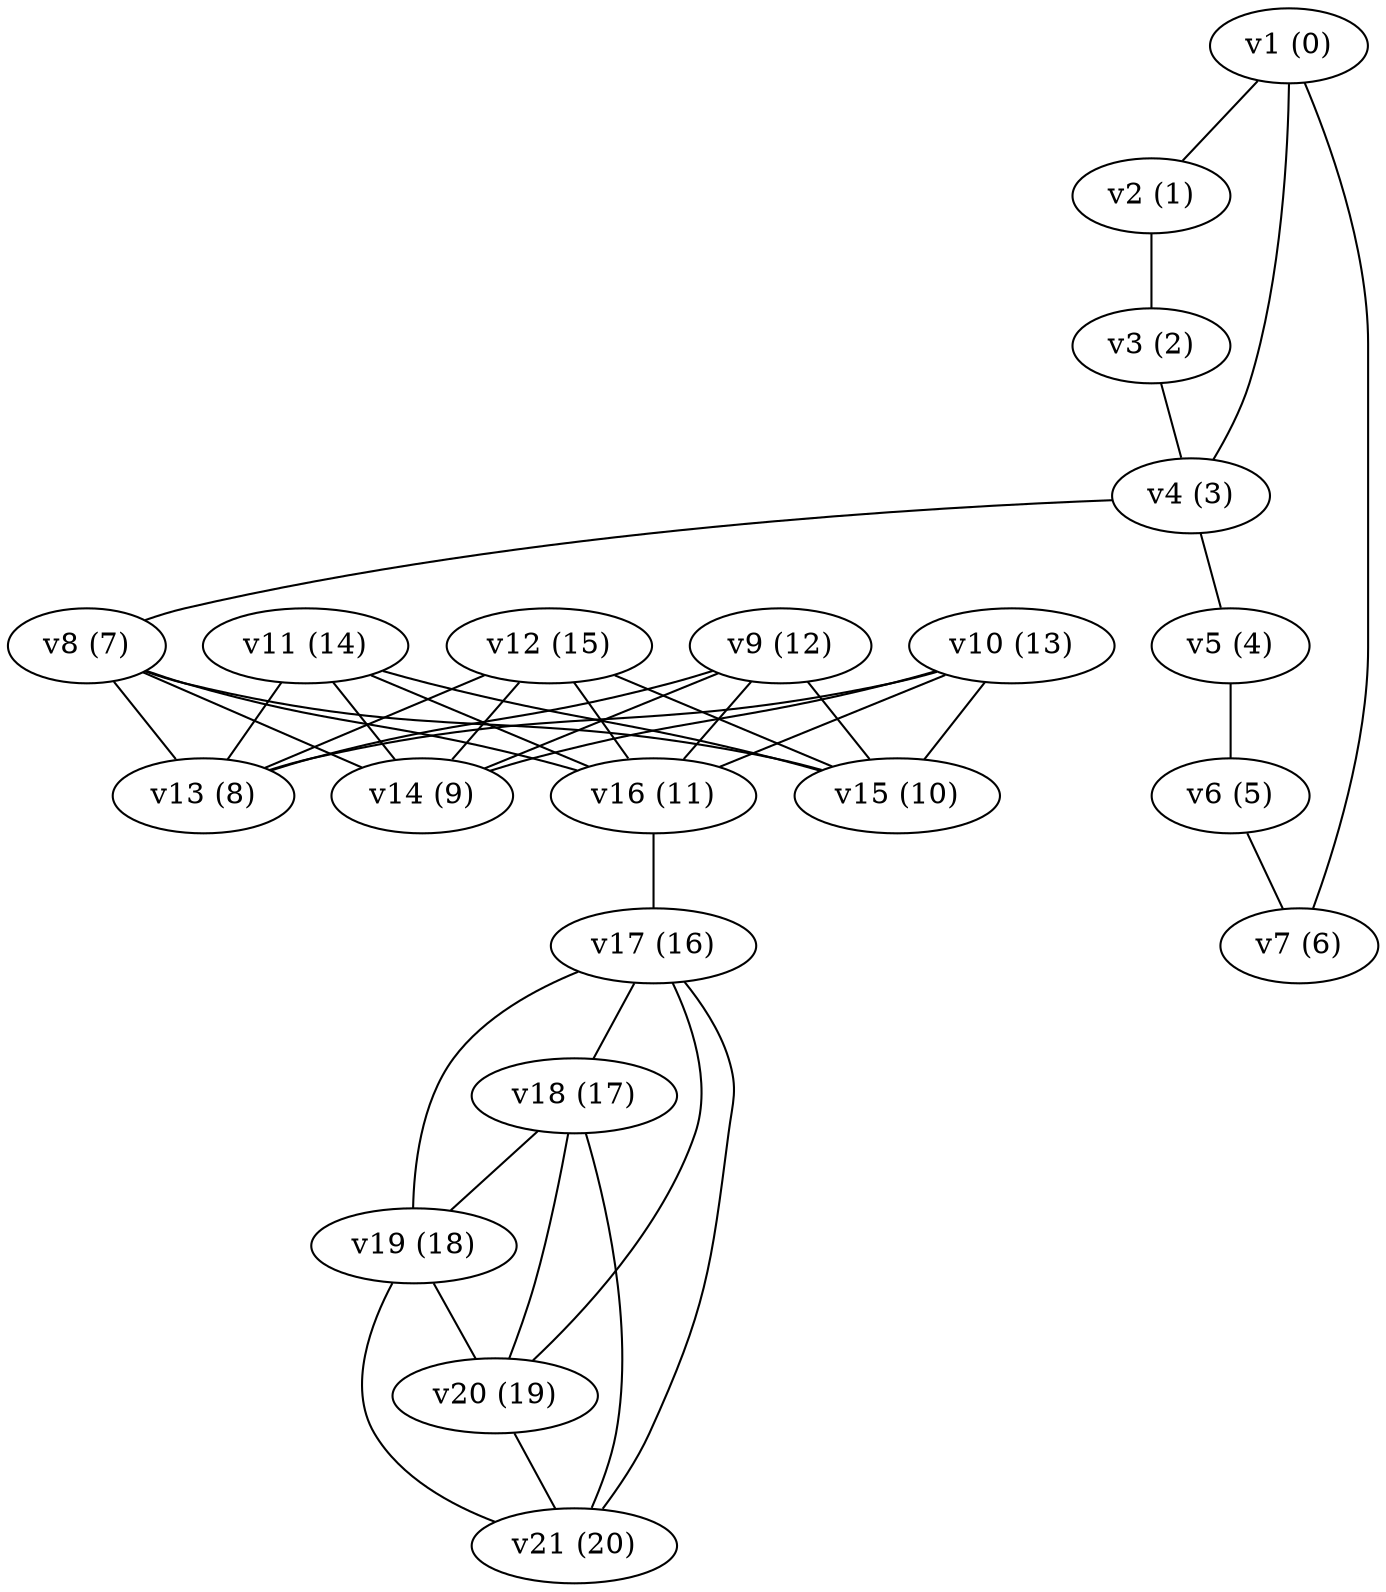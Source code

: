 graph {
	v1 [label="v1 (0)"]
	v10 [label="v10 (13)"]
	v11 [label="v11 (14)"]
	v12 [label="v12 (15)"]
	v13 [label="v13 (8)"]
	v14 [label="v14 (9)"]
	v15 [label="v15 (10)"]
	v16 [label="v16 (11)"]
	v17 [label="v17 (16)"]
	v18 [label="v18 (17)"]
	v19 [label="v19 (18)"]
	v2 [label="v2 (1)"]
	v20 [label="v20 (19)"]
	v21 [label="v21 (20)"]
	v3 [label="v3 (2)"]
	v4 [label="v4 (3)"]
	v5 [label="v5 (4)"]
	v6 [label="v6 (5)"]
	v7 [label="v7 (6)"]
	v8 [label="v8 (7)"]
	v9 [label="v9 (12)"]

	v1 -- v2
	v2 -- v3
	v3 -- v4
	v4 -- v5
	v5 -- v6
	v6 -- v7
	v7 -- v1
	v1 -- v4
	v8 -- v13
	v8 -- v14
	v8 -- v15
	v8 -- v16
	v9 -- v13
	v9 -- v14
	v9 -- v15
	v9 -- v16
	v10 -- v13
	v10 -- v14
	v10 -- v15
	v10 -- v16
	v11 -- v13
	v11 -- v14
	v11 -- v15
	v11 -- v16
	v12 -- v13
	v12 -- v14
	v12 -- v15
	v12 -- v16
	v17 -- v18
	v17 -- v19
	v17 -- v20
	v17 -- v21
	v18 -- v19
	v18 -- v20
	v18 -- v21
	v19 -- v20
	v19 -- v21
	v20 -- v21
	v4 -- v8
	v16 -- v17
}